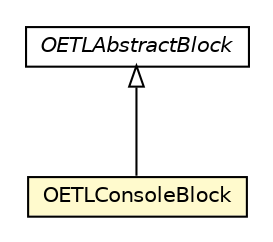 #!/usr/local/bin/dot
#
# Class diagram 
# Generated by UMLGraph version R5_6-24-gf6e263 (http://www.umlgraph.org/)
#

digraph G {
	edge [fontname="Helvetica",fontsize=10,labelfontname="Helvetica",labelfontsize=10];
	node [fontname="Helvetica",fontsize=10,shape=plaintext];
	nodesep=0.25;
	ranksep=0.5;
	// com.orientechnologies.orient.etl.block.OETLAbstractBlock
	c3055223 [label=<<table title="com.orientechnologies.orient.etl.block.OETLAbstractBlock" border="0" cellborder="1" cellspacing="0" cellpadding="2" port="p" href="./OETLAbstractBlock.html">
		<tr><td><table border="0" cellspacing="0" cellpadding="1">
<tr><td align="center" balign="center"><font face="Helvetica-Oblique"> OETLAbstractBlock </font></td></tr>
		</table></td></tr>
		</table>>, URL="./OETLAbstractBlock.html", fontname="Helvetica", fontcolor="black", fontsize=10.0];
	// com.orientechnologies.orient.etl.block.OETLConsoleBlock
	c3055224 [label=<<table title="com.orientechnologies.orient.etl.block.OETLConsoleBlock" border="0" cellborder="1" cellspacing="0" cellpadding="2" port="p" bgcolor="lemonChiffon" href="./OETLConsoleBlock.html">
		<tr><td><table border="0" cellspacing="0" cellpadding="1">
<tr><td align="center" balign="center"> OETLConsoleBlock </td></tr>
		</table></td></tr>
		</table>>, URL="./OETLConsoleBlock.html", fontname="Helvetica", fontcolor="black", fontsize=10.0];
	//com.orientechnologies.orient.etl.block.OETLConsoleBlock extends com.orientechnologies.orient.etl.block.OETLAbstractBlock
	c3055223:p -> c3055224:p [dir=back,arrowtail=empty];
}

